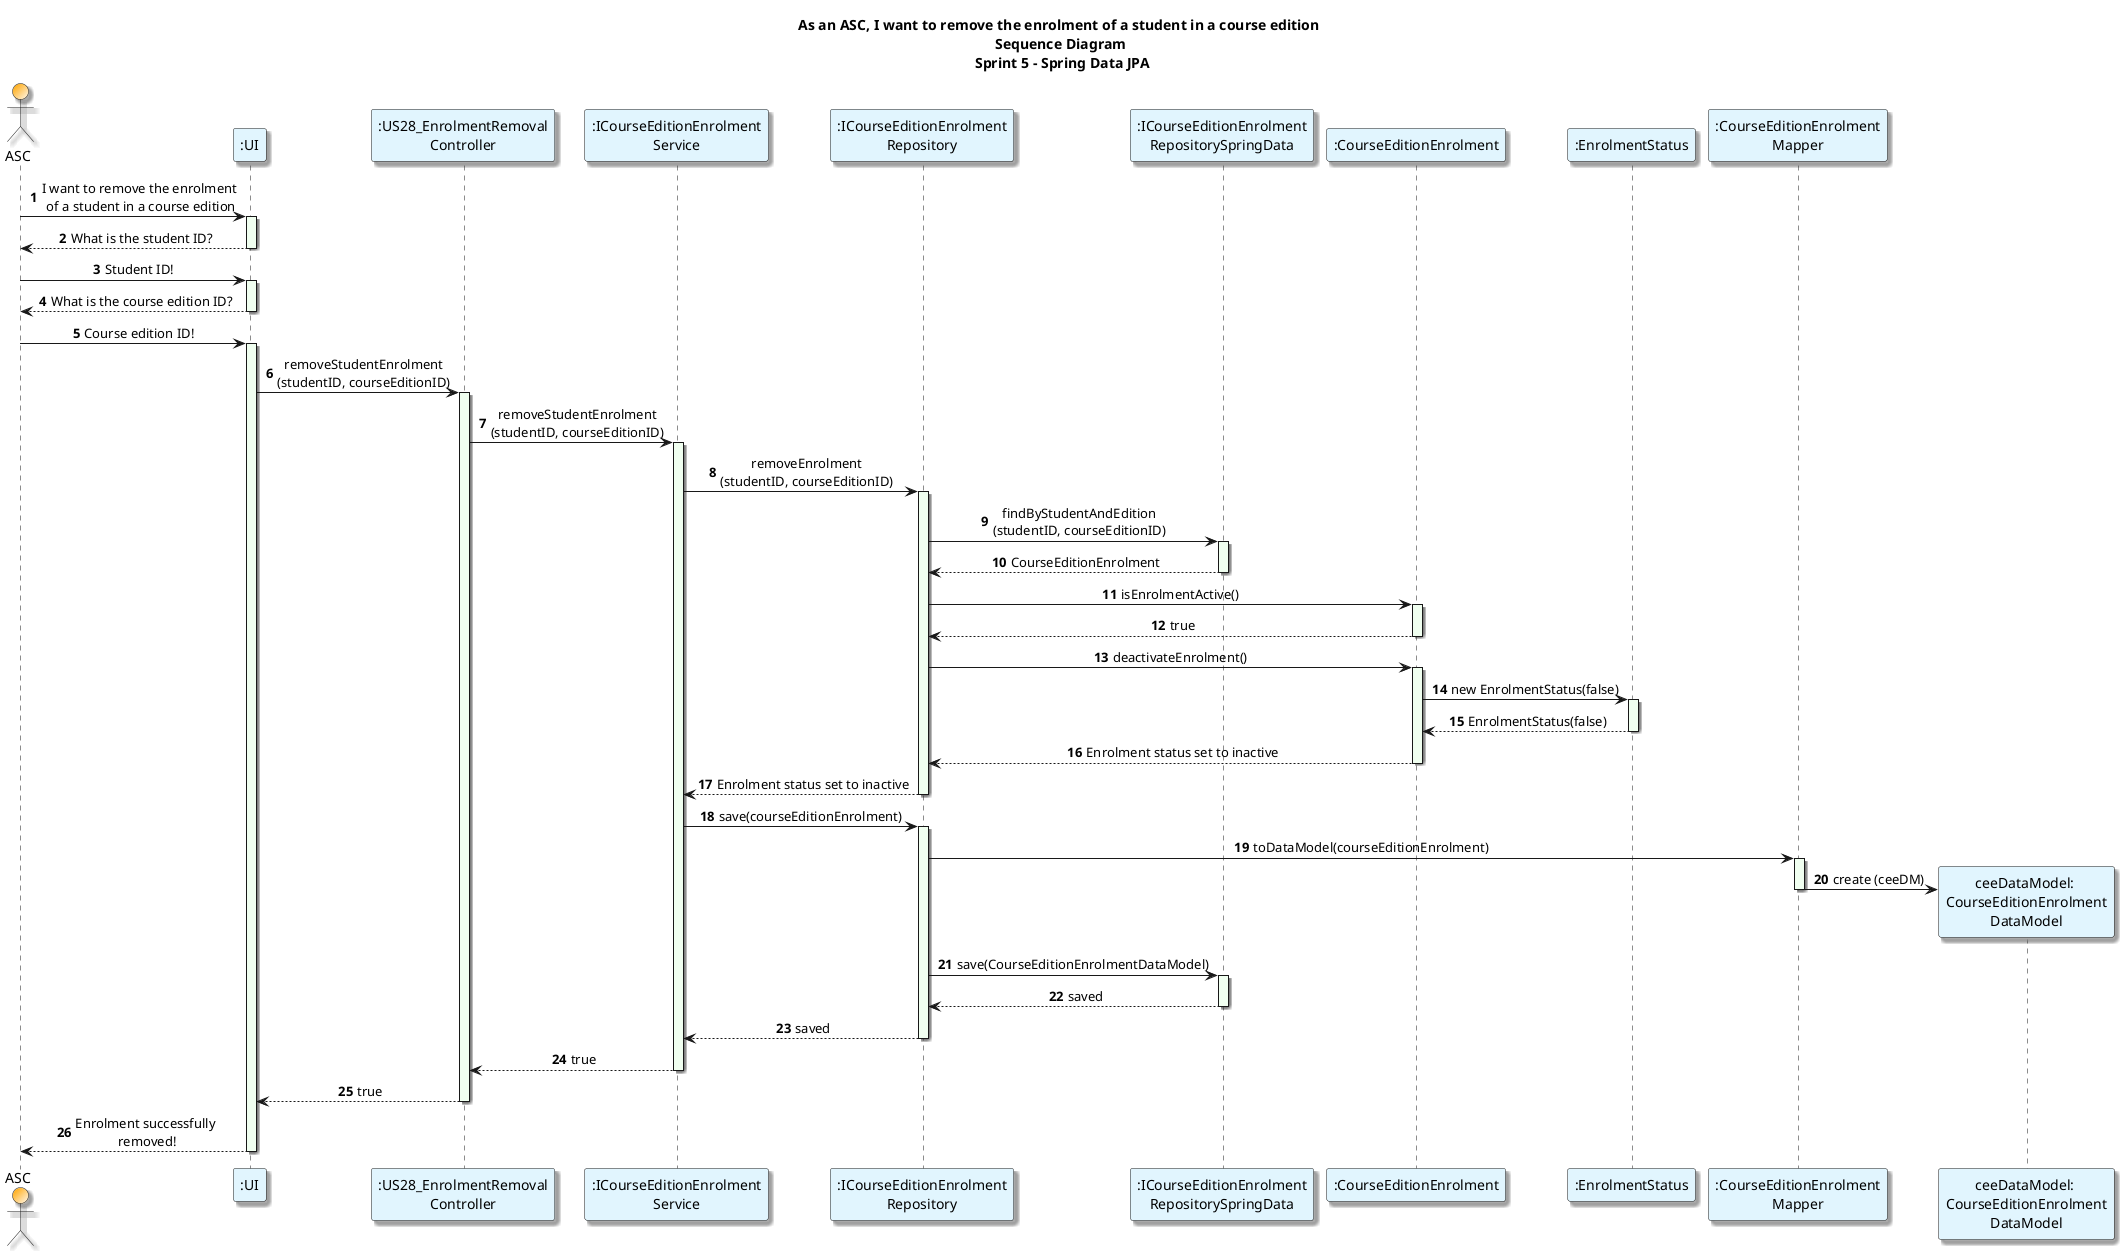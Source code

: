 @startuml

title As an ASC, I want to remove the enrolment of a student in a course edition \n Sequence Diagram \n Sprint 5 - Spring Data JPA
autonumber
skinparam {
  ActivityPadding 2
  ActivityMargin 2
  BoxPadding 2
}
skinparam defaultTextAlignment center
skinparam shadowing true

actor ASC #Orange/White
participant ":UI" as UI #E1F5FE
participant ":US28_EnrolmentRemoval\nController" as Controller #E1F5FE
participant ":ICourseEditionEnrolment\nService" as Service #E1F5FE
participant ":ICourseEditionEnrolment\nRepository" as Repository #E1F5FE
participant ":ICourseEditionEnrolment\nRepositorySpringData" as SpringDataRepo #E1F5FE
participant ":CourseEditionEnrolment" as Enrolment #E1F5FE
participant ":EnrolmentStatus" as Status #E1F5FE
participant ":CourseEditionEnrolment\nMapper" as Mapper #E1F5FE

' Step 1: ASC triggers removal
ASC -> UI : I want to remove the enrolment\n of a student in a course edition
activate UI #HoneyDew
UI --> ASC : What is the student ID?
deactivate UI
ASC -> UI : Student ID!
activate UI #HoneyDew
UI --> ASC : What is the course edition ID?
deactivate UI
ASC -> UI : Course edition ID!
activate UI #HoneyDew
UI -> Controller: removeStudentEnrolment\n(studentID, courseEditionID)
activate Controller #HoneyDew

' Step 2: Delegate to service
Controller -> Service: removeStudentEnrolment\n(studentID, courseEditionID)
activate Service #HoneyDew

' Step 3: Check if enrolment exists
Service -> Repository: removeEnrolment\n(studentID, courseEditionID)
activate Repository #HoneyDew
Repository -> SpringDataRepo: findByStudentAndEdition\n(studentID, courseEditionID)
activate SpringDataRepo #HoneyDew
SpringDataRepo --> Repository: CourseEditionEnrolment
deactivate SpringDataRepo

' Step 4: Deactivate Enrolment
Repository -> Enrolment : isEnrolmentActive()
activate Enrolment #HoneyDew
Enrolment --> Repository : true
deactivate Enrolment
Repository -> Enrolment : deactivateEnrolment()
activate Enrolment #HoneyDew
Enrolment -> Status : new EnrolmentStatus(false)
activate Status #HoneyDew
Status --> Enrolment : EnrolmentStatus(false)
deactivate Status
Enrolment --> Repository : Enrolment status set to inactive
deactivate Enrolment
Repository --> Service : Enrolment status set to inactive
deactivate Repository

' Step 5: Persist updated enrolment
Service -> Repository: save(courseEditionEnrolment)
activate Repository #HoneyDew
Repository -> Mapper: toDataModel(courseEditionEnrolment)
activate Mapper #HoneyDew
create "ceeDataModel: \nCourseEditionEnrolment\nDataModel" as DataModel #E1F5FE
Mapper -> DataModel :create (ceeDM)
deactivate Mapper
Repository -> SpringDataRepo: save(CourseEditionEnrolmentDataModel)
activate SpringDataRepo #HoneyDew
SpringDataRepo --> Repository: saved
deactivate SpringDataRepo
Repository --> Service: saved
deactivate Repository

' Step 6: Response flow back
Service --> Controller: true
deactivate Service
Controller --> UI: true
deactivate Controller
UI --> ASC: Enrolment successfully\n removed!
deactivate UI


@enduml
